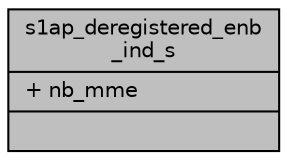 digraph "s1ap_deregistered_enb_ind_s"
{
 // LATEX_PDF_SIZE
  edge [fontname="Helvetica",fontsize="10",labelfontname="Helvetica",labelfontsize="10"];
  node [fontname="Helvetica",fontsize="10",shape=record];
  Node1 [label="{s1ap_deregistered_enb\l_ind_s\n|+ nb_mme\l|}",height=0.2,width=0.4,color="black", fillcolor="grey75", style="filled", fontcolor="black",tooltip=" "];
}
